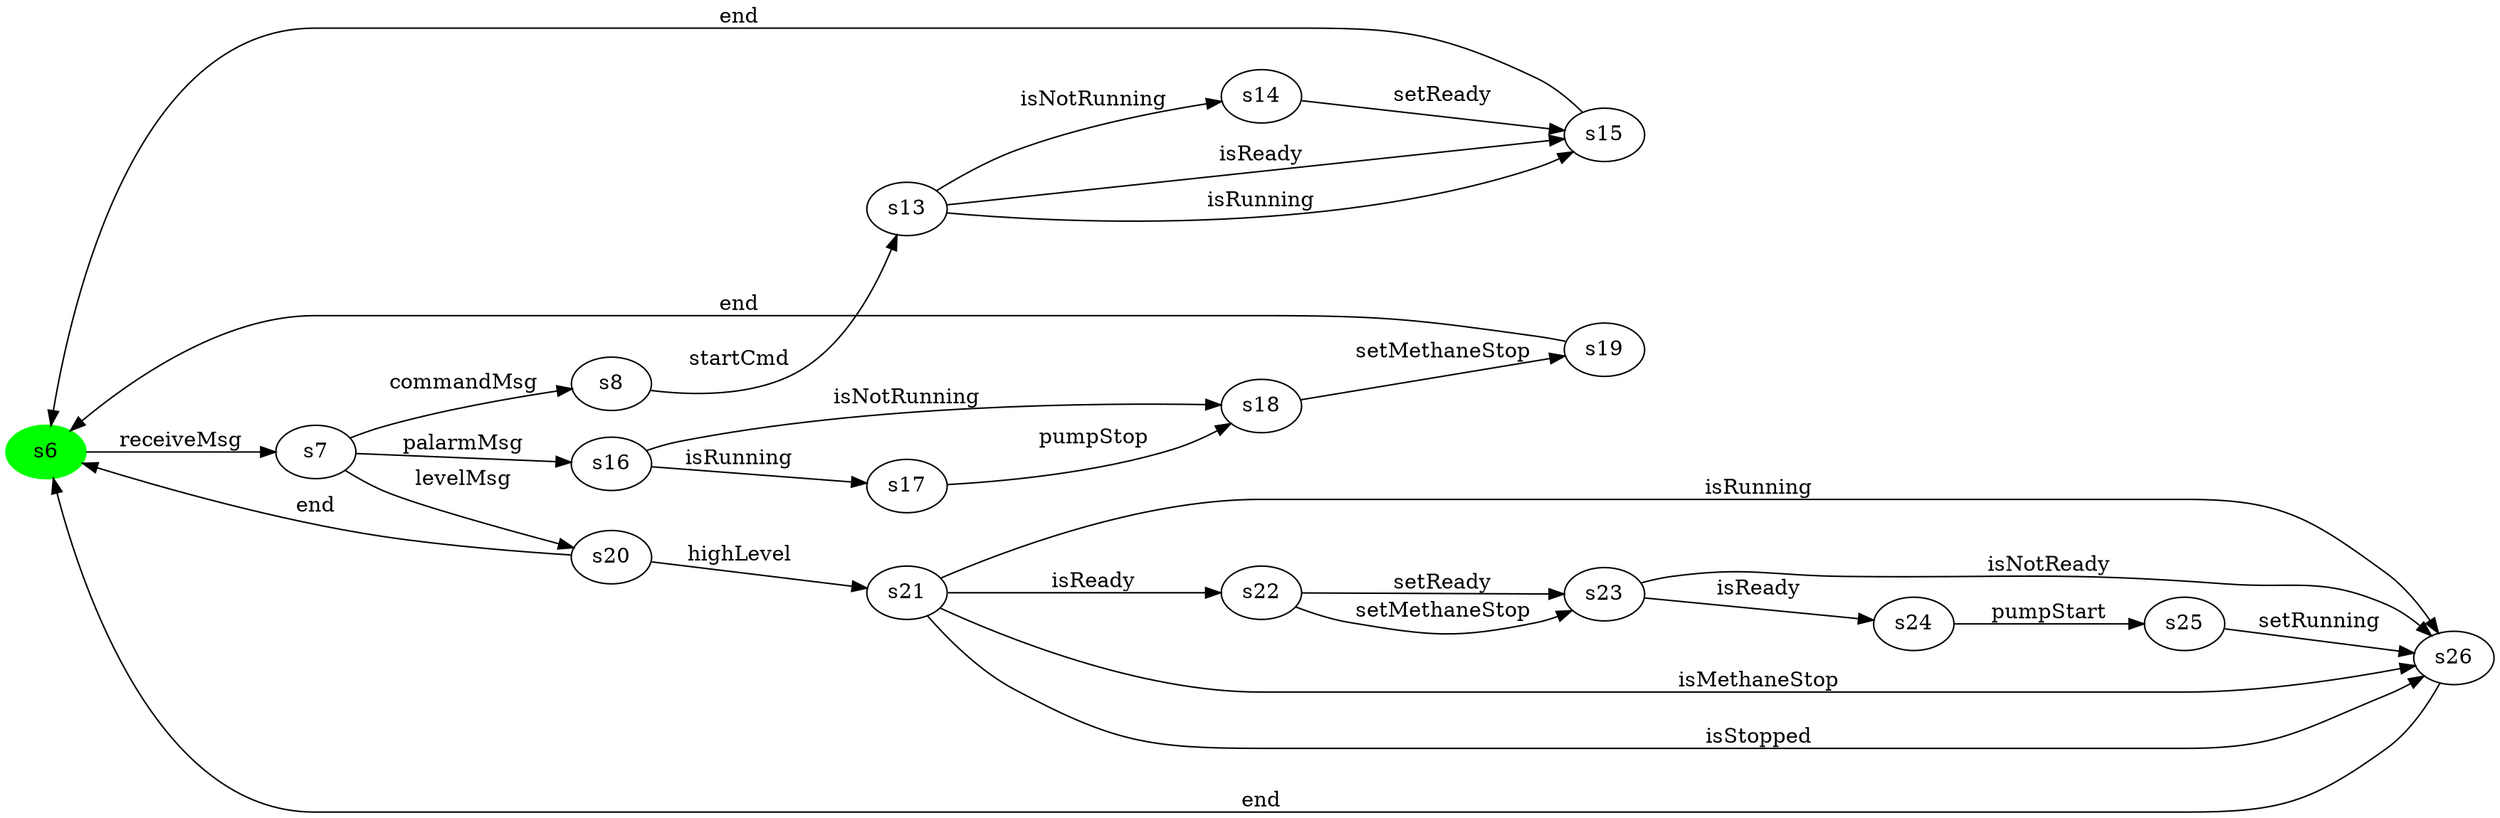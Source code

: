 digraph G {
rankdir=LR;
state0[ label = "s6", style=filled, color=green ];
state0 -> state1 [ label=" receiveMsg " ];
state1 [ label = "s7" ];
state1 -> state2 [ label=" commandMsg " ];
state1 -> state3 [ label=" palarmMsg " ];
state1 -> state4 [ label=" levelMsg " ];
state2 [ label = "s8" ];
state2 -> state5 [ label=" startCmd " ];
state4 [ label = "s20" ];
state4 -> state0 [ label=" end " ];
state4 -> state6 [ label=" highLevel " ];
state7 [ label = "s22" ];
state7 -> state8 [ label=" setReady " ];
state7 -> state8 [ label=" setMethaneStop " ];
state6 [ label = "s21" ];
state6 -> state7 [ label=" isReady " ];
state6 -> state9 [ label=" isMethaneStop " ];
state6 -> state9 [ label=" isStopped " ];
state6 -> state9 [ label=" isRunning " ];
state5 [ label = "s13" ];
state5 -> state10 [ label=" isNotRunning " ];
state5 -> state11 [ label=" isReady " ];
state5 -> state11 [ label=" isRunning " ];
state12 [ label = "s24" ];
state12 -> state13 [ label=" pumpStart " ];
state8 [ label = "s23" ];
state8 -> state12 [ label=" isReady " ];
state8 -> state9 [ label=" isNotReady " ];
state11 [ label = "s15" ];
state11 -> state0 [ label=" end " ];
state9 [ label = "s26" ];
state9 -> state0 [ label=" end " ];
state10 [ label = "s14" ];
state10 -> state11 [ label=" setReady " ];
state13 [ label = "s25" ];
state13 -> state9 [ label=" setRunning " ];
state14 [ label = "s17" ];
state14 -> state15 [ label=" pumpStop " ];
state3 [ label = "s16" ];
state3 -> state14 [ label=" isRunning " ];
state3 -> state15 [ label=" isNotRunning " ];
state16 [ label = "s19" ];
state16 -> state0 [ label=" end " ];
state15 [ label = "s18" ];
state15 -> state16 [ label=" setMethaneStop " ];
}
